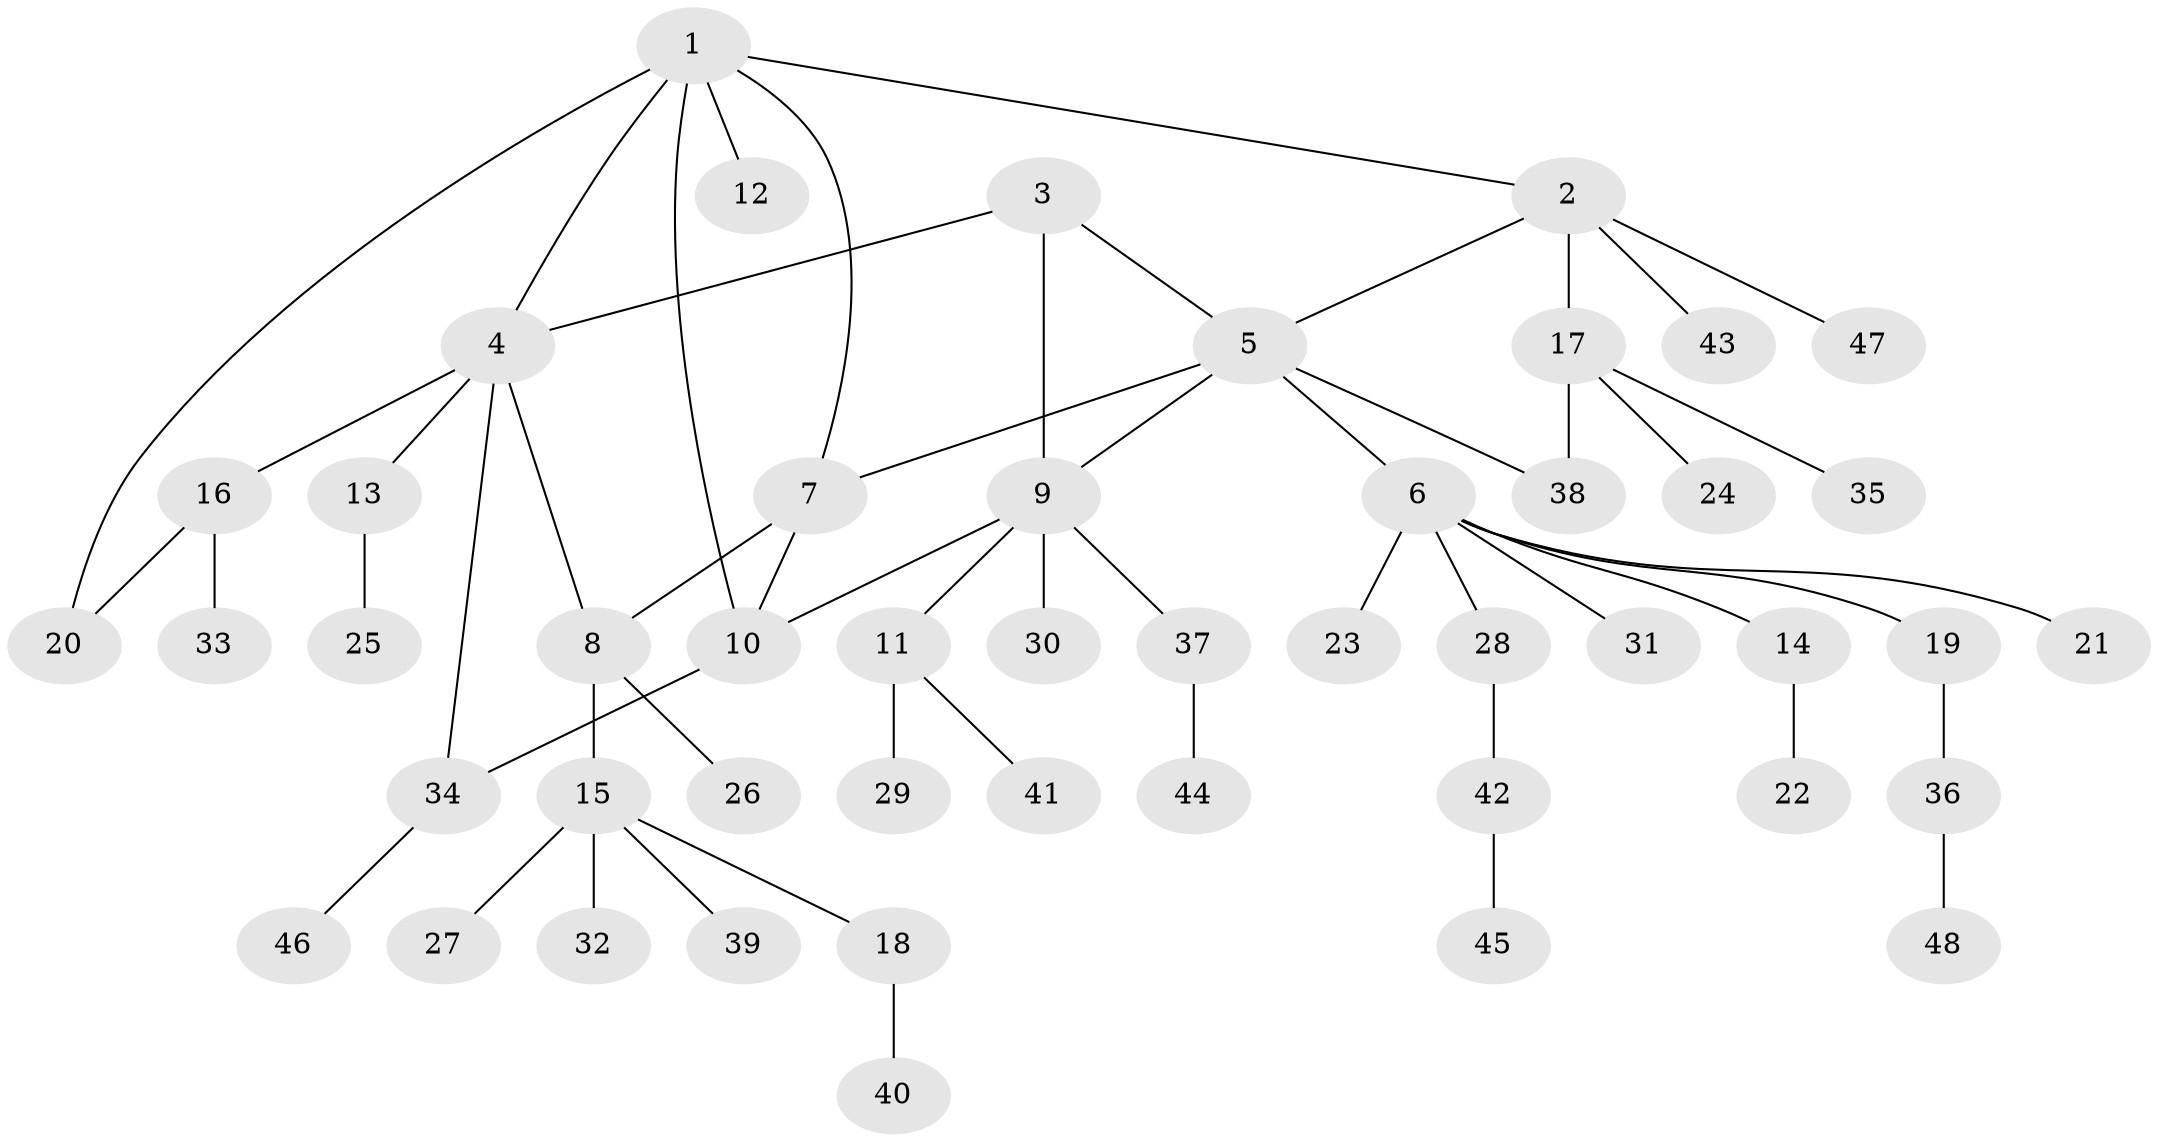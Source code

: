 // Generated by graph-tools (version 1.1) at 2025/16/03/09/25 04:16:00]
// undirected, 48 vertices, 56 edges
graph export_dot {
graph [start="1"]
  node [color=gray90,style=filled];
  1;
  2;
  3;
  4;
  5;
  6;
  7;
  8;
  9;
  10;
  11;
  12;
  13;
  14;
  15;
  16;
  17;
  18;
  19;
  20;
  21;
  22;
  23;
  24;
  25;
  26;
  27;
  28;
  29;
  30;
  31;
  32;
  33;
  34;
  35;
  36;
  37;
  38;
  39;
  40;
  41;
  42;
  43;
  44;
  45;
  46;
  47;
  48;
  1 -- 2;
  1 -- 4;
  1 -- 7;
  1 -- 10;
  1 -- 12;
  1 -- 20;
  2 -- 5;
  2 -- 17;
  2 -- 43;
  2 -- 47;
  3 -- 4;
  3 -- 5;
  3 -- 9;
  4 -- 8;
  4 -- 13;
  4 -- 16;
  4 -- 34;
  5 -- 6;
  5 -- 7;
  5 -- 9;
  5 -- 38;
  6 -- 14;
  6 -- 19;
  6 -- 21;
  6 -- 23;
  6 -- 28;
  6 -- 31;
  7 -- 8;
  7 -- 10;
  8 -- 15;
  8 -- 26;
  9 -- 10;
  9 -- 11;
  9 -- 30;
  9 -- 37;
  10 -- 34;
  11 -- 29;
  11 -- 41;
  13 -- 25;
  14 -- 22;
  15 -- 18;
  15 -- 27;
  15 -- 32;
  15 -- 39;
  16 -- 20;
  16 -- 33;
  17 -- 24;
  17 -- 35;
  17 -- 38;
  18 -- 40;
  19 -- 36;
  28 -- 42;
  34 -- 46;
  36 -- 48;
  37 -- 44;
  42 -- 45;
}

